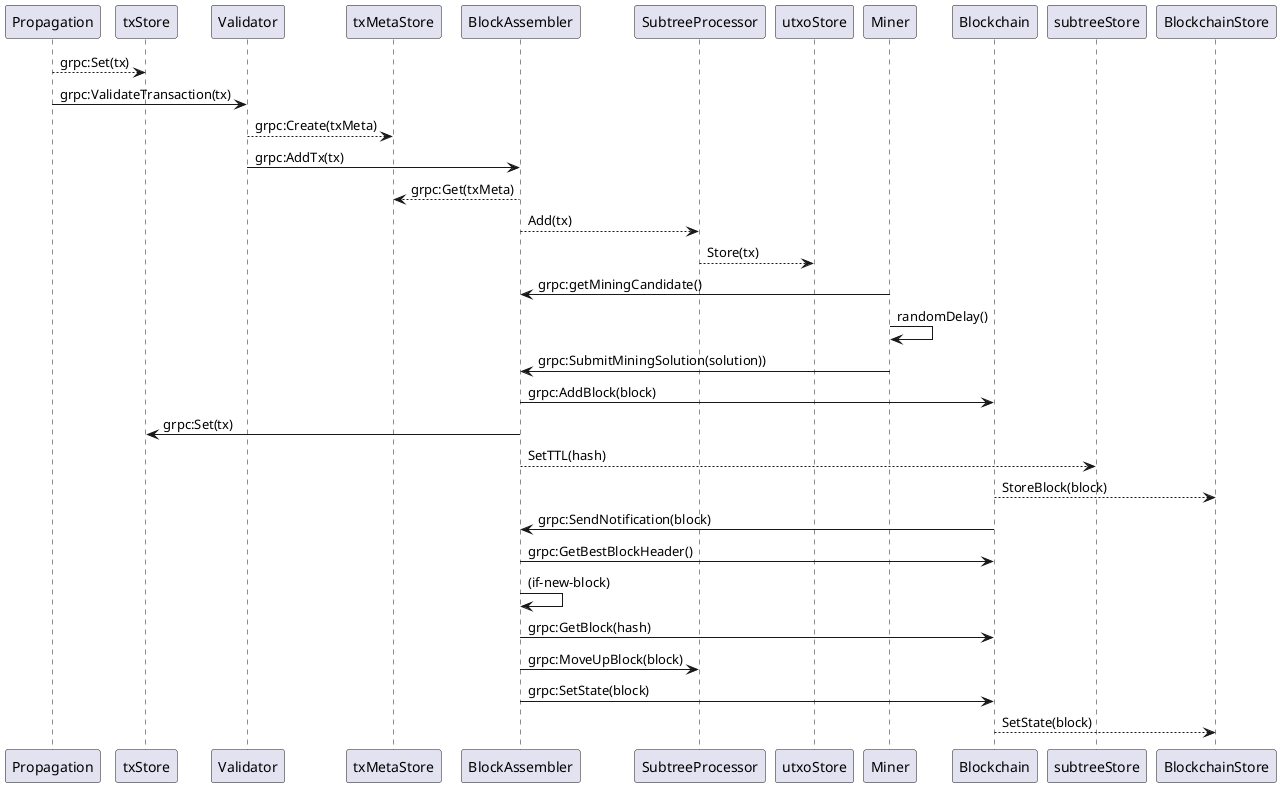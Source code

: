 @startuml overview
Propagation --> txStore: grpc:Set(tx)
Propagation -> Validator: grpc:ValidateTransaction(tx)

Validator --> txMetaStore: grpc:Create(txMeta)
Validator -> BlockAssembler: grpc:AddTx(tx)

BlockAssembler --> txMetaStore: grpc:Get(txMeta)
BlockAssembler --> SubtreeProcessor: Add(tx)
SubtreeProcessor --> utxoStore: Store(tx)

Miner -> BlockAssembler : grpc:getMiningCandidate()
Miner -> Miner : randomDelay()
Miner -> BlockAssembler : grpc:SubmitMiningSolution(solution))

BlockAssembler -> Blockchain : grpc:AddBlock(block)
BlockAssembler -> txStore : grpc:Set(tx)
BlockAssembler --> subtreeStore : SetTTL(hash)
Blockchain --> BlockchainStore : StoreBlock(block)
Blockchain -> BlockAssembler : grpc:SendNotification(block)
BlockAssembler -> Blockchain : grpc:GetBestBlockHeader()
BlockAssembler -> BlockAssembler : (if-new-block)
BlockAssembler -> Blockchain : grpc:GetBlock(hash)
BlockAssembler -> SubtreeProcessor : grpc:MoveUpBlock(block)
BlockAssembler -> Blockchain : grpc:SetState(block)
Blockchain --> BlockchainStore : SetState(block)

@enduml
